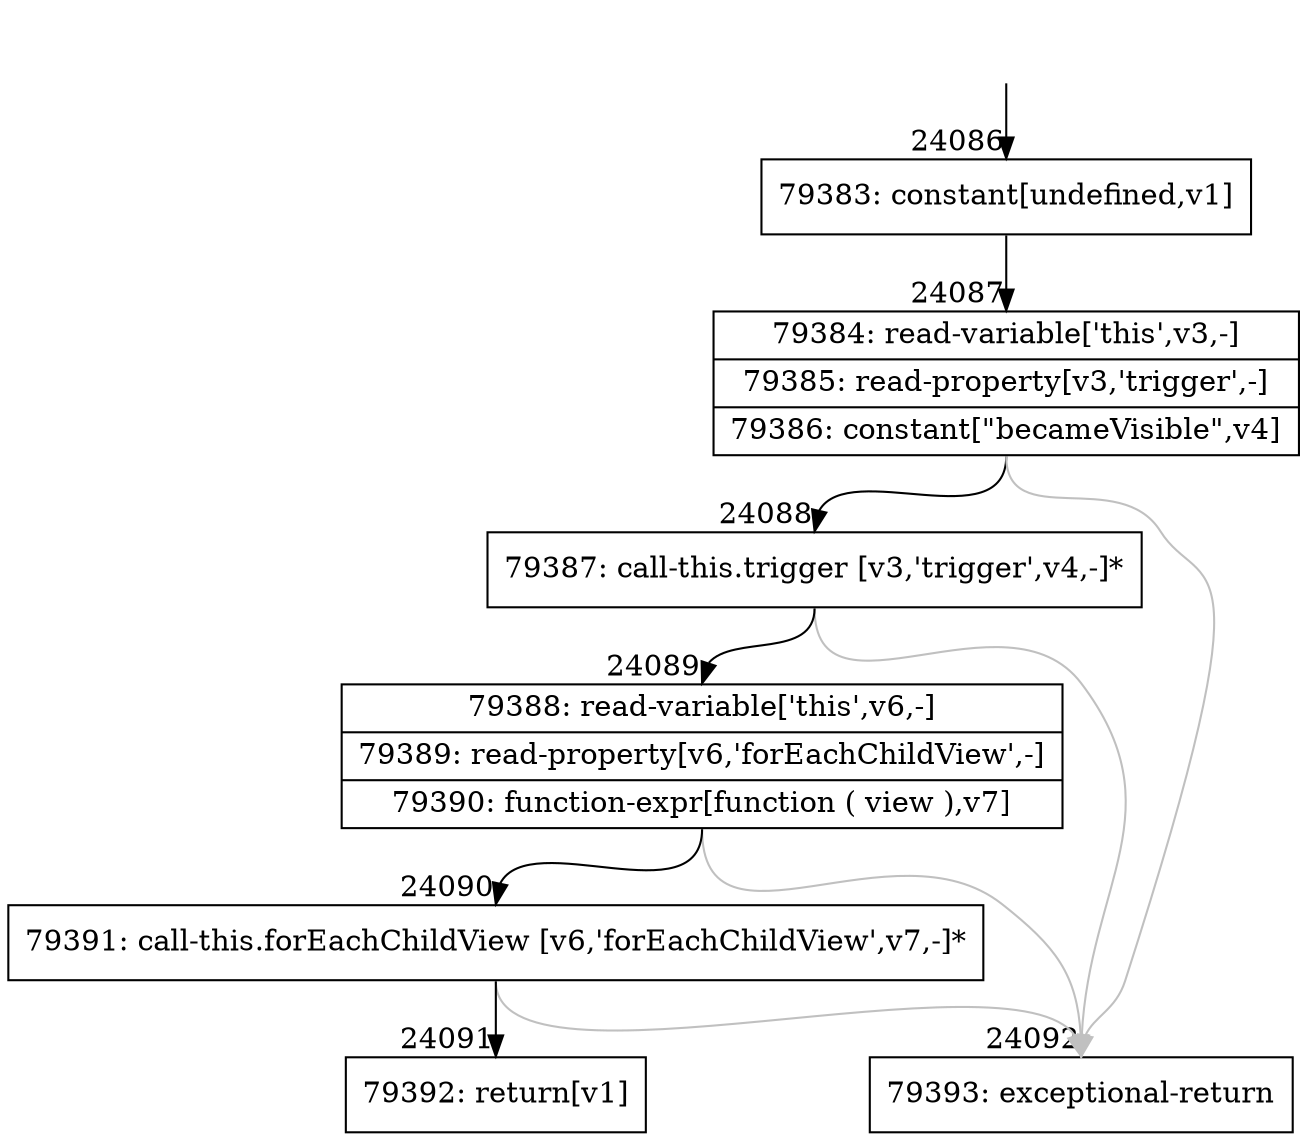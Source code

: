 digraph {
rankdir="TD"
BB_entry2106[shape=none,label=""];
BB_entry2106 -> BB24086 [tailport=s, headport=n, headlabel="    24086"]
BB24086 [shape=record label="{79383: constant[undefined,v1]}" ] 
BB24086 -> BB24087 [tailport=s, headport=n, headlabel="      24087"]
BB24087 [shape=record label="{79384: read-variable['this',v3,-]|79385: read-property[v3,'trigger',-]|79386: constant[\"becameVisible\",v4]}" ] 
BB24087 -> BB24088 [tailport=s, headport=n, headlabel="      24088"]
BB24087 -> BB24092 [tailport=s, headport=n, color=gray, headlabel="      24092"]
BB24088 [shape=record label="{79387: call-this.trigger [v3,'trigger',v4,-]*}" ] 
BB24088 -> BB24089 [tailport=s, headport=n, headlabel="      24089"]
BB24088 -> BB24092 [tailport=s, headport=n, color=gray]
BB24089 [shape=record label="{79388: read-variable['this',v6,-]|79389: read-property[v6,'forEachChildView',-]|79390: function-expr[function ( view ),v7]}" ] 
BB24089 -> BB24090 [tailport=s, headport=n, headlabel="      24090"]
BB24089 -> BB24092 [tailport=s, headport=n, color=gray]
BB24090 [shape=record label="{79391: call-this.forEachChildView [v6,'forEachChildView',v7,-]*}" ] 
BB24090 -> BB24091 [tailport=s, headport=n, headlabel="      24091"]
BB24090 -> BB24092 [tailport=s, headport=n, color=gray]
BB24091 [shape=record label="{79392: return[v1]}" ] 
BB24092 [shape=record label="{79393: exceptional-return}" ] 
//#$~ 45581
}
